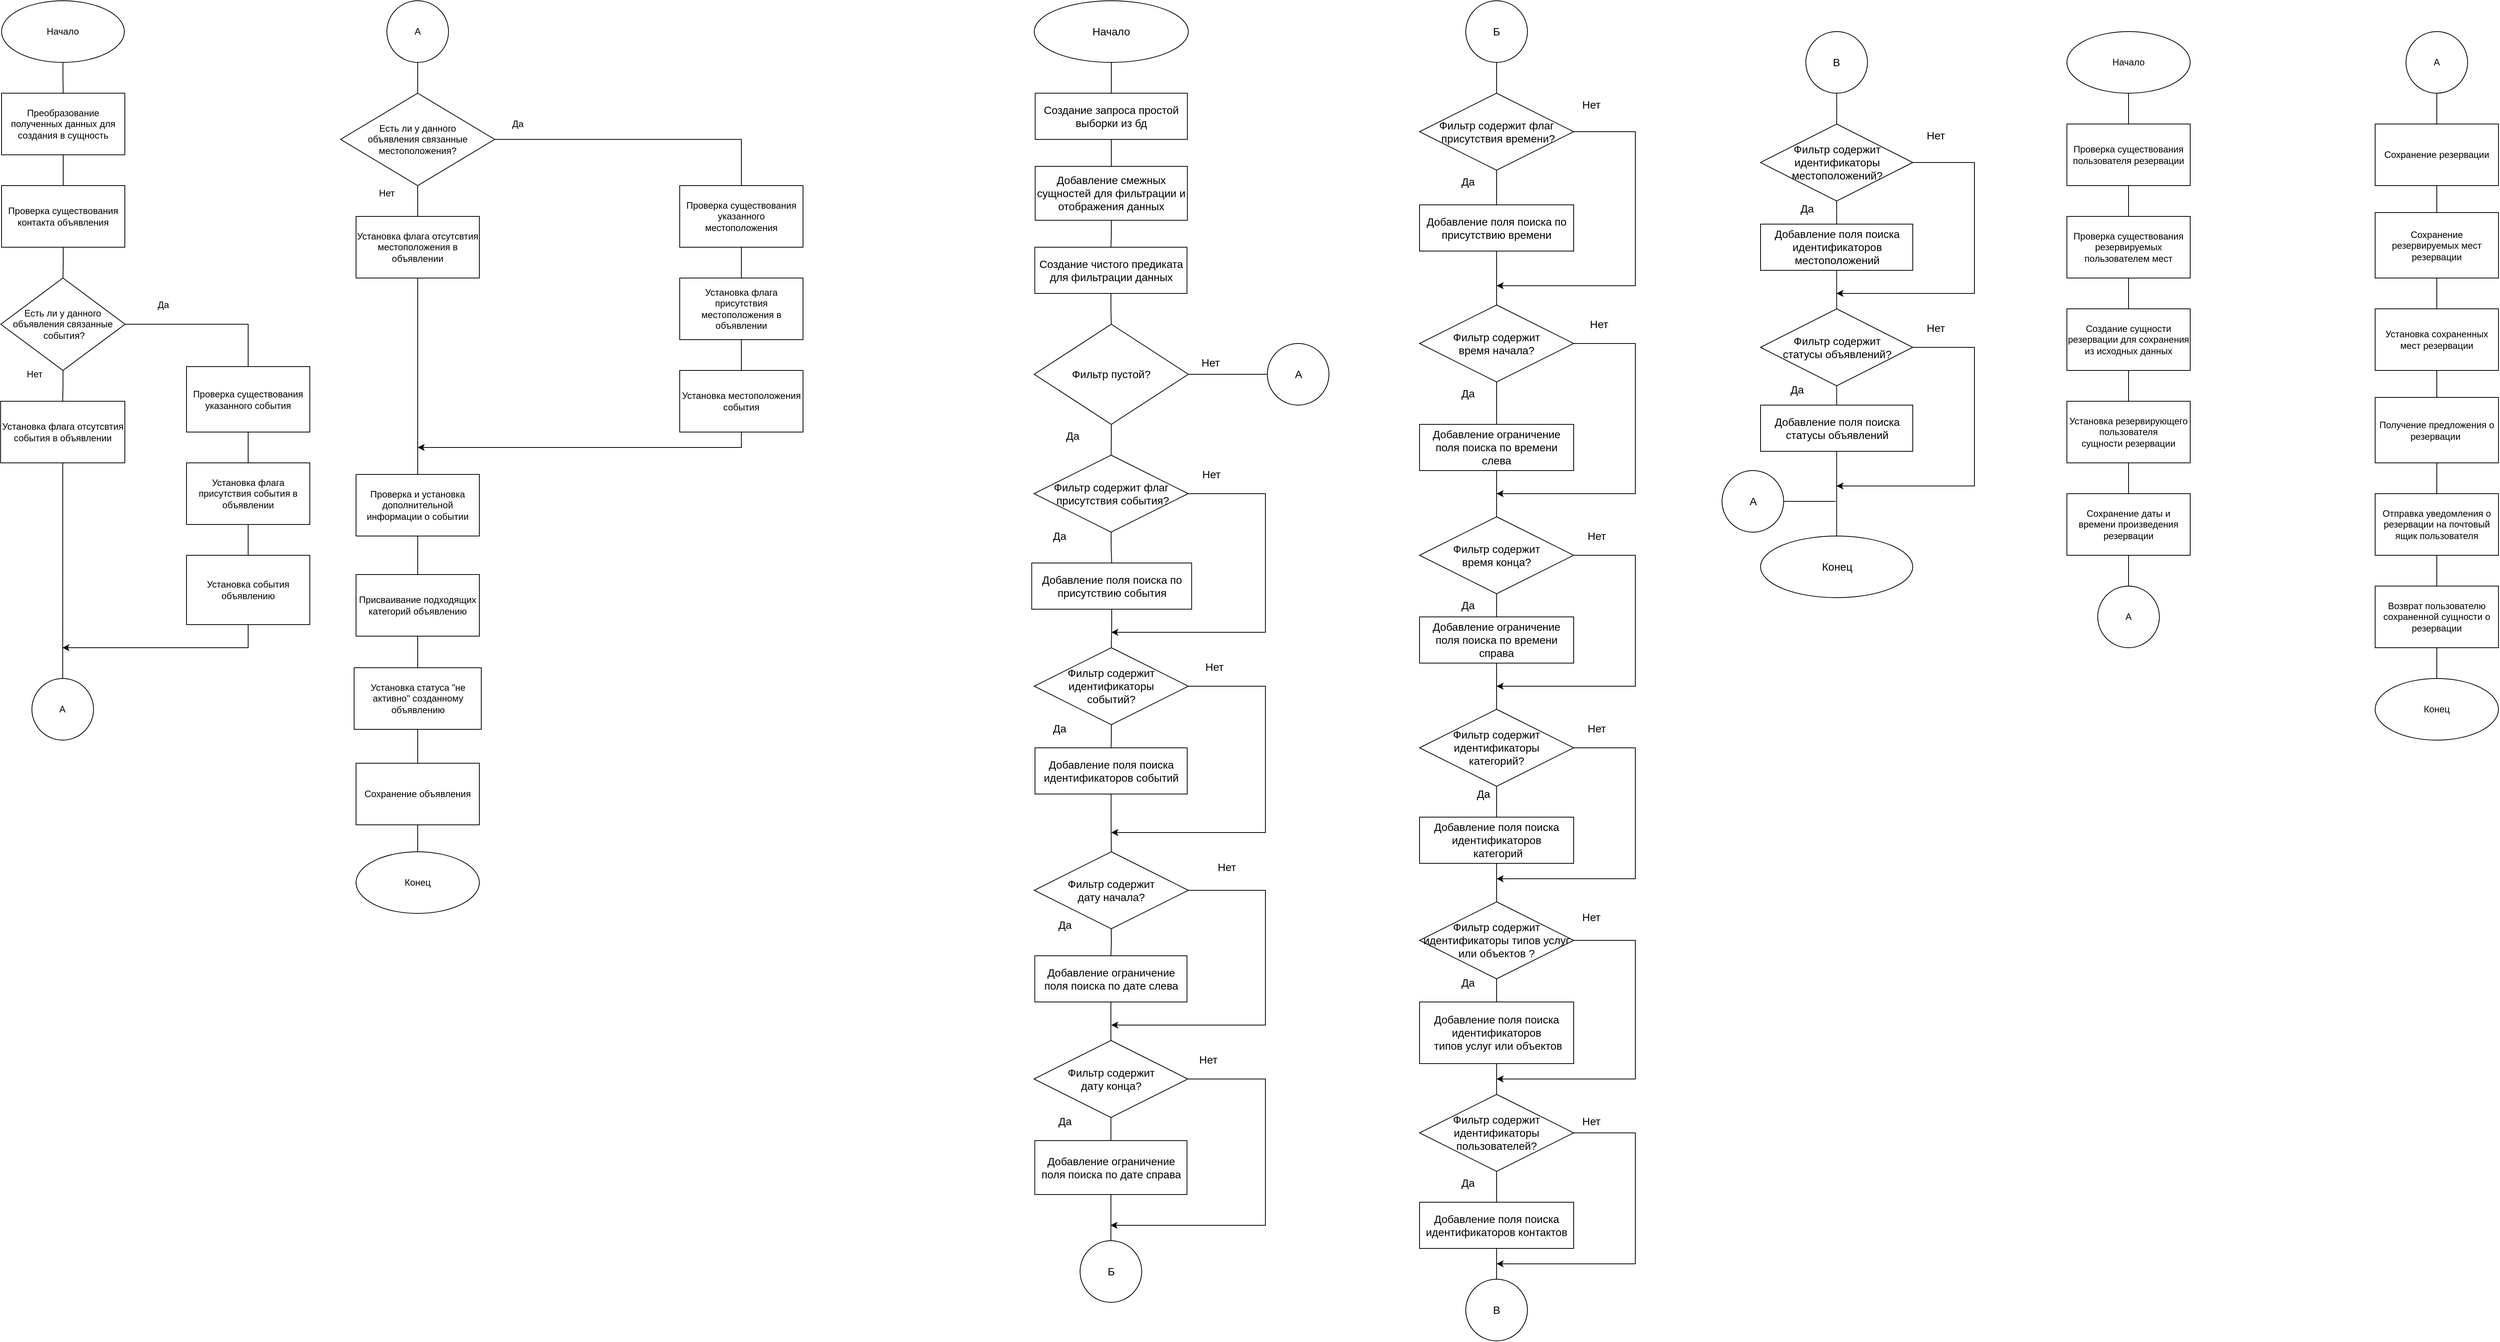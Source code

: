 <mxfile version="20.8.16" type="device"><diagram name="Page-1" id="8ce9d11a-91a2-4d17-14d8-a56ed91bf033"><mxGraphModel dx="2072" dy="1228" grid="1" gridSize="10" guides="1" tooltips="1" connect="1" arrows="1" fold="1" page="1" pageScale="1" pageWidth="1100" pageHeight="850" background="none" math="0" shadow="0"><root><mxCell id="0"/><mxCell id="1" parent="0"/><mxCell id="Nxo_rOXhrRMIyPNGuII7-23" style="edgeStyle=orthogonalEdgeStyle;rounded=0;orthogonalLoop=1;jettySize=auto;html=1;fontSize=12;endArrow=none;endFill=0;" parent="1" source="Nxo_rOXhrRMIyPNGuII7-2" target="Nxo_rOXhrRMIyPNGuII7-4" edge="1"><mxGeometry relative="1" as="geometry"/></mxCell><mxCell id="Nxo_rOXhrRMIyPNGuII7-2" value="Начало" style="ellipse;whiteSpace=wrap;html=1;fontSize=12;" parent="1" vertex="1"><mxGeometry x="200" y="40" width="159.38" height="80" as="geometry"/></mxCell><mxCell id="Nxo_rOXhrRMIyPNGuII7-3" value="Конец" style="ellipse;whiteSpace=wrap;html=1;fontSize=12;" parent="1" vertex="1"><mxGeometry x="660" y="1145" width="160" height="80" as="geometry"/></mxCell><mxCell id="Nxo_rOXhrRMIyPNGuII7-24" style="edgeStyle=orthogonalEdgeStyle;rounded=0;orthogonalLoop=1;jettySize=auto;html=1;fontSize=12;endArrow=none;endFill=0;" parent="1" source="Nxo_rOXhrRMIyPNGuII7-4" target="Nxo_rOXhrRMIyPNGuII7-5" edge="1"><mxGeometry relative="1" as="geometry"/></mxCell><mxCell id="Nxo_rOXhrRMIyPNGuII7-4" value="Преобразование полученных данных для создания в сущность" style="rounded=0;whiteSpace=wrap;html=1;fontSize=12;" parent="1" vertex="1"><mxGeometry x="200" y="160" width="160" height="80" as="geometry"/></mxCell><mxCell id="Nxo_rOXhrRMIyPNGuII7-25" style="edgeStyle=orthogonalEdgeStyle;rounded=0;orthogonalLoop=1;jettySize=auto;html=1;fontSize=12;endArrow=none;endFill=0;" parent="1" source="Nxo_rOXhrRMIyPNGuII7-5" target="Nxo_rOXhrRMIyPNGuII7-7" edge="1"><mxGeometry relative="1" as="geometry"/></mxCell><mxCell id="Nxo_rOXhrRMIyPNGuII7-5" value="Проверка существования контакта объявления" style="rounded=0;whiteSpace=wrap;html=1;fontSize=12;" parent="1" vertex="1"><mxGeometry x="200" y="280" width="160" height="80" as="geometry"/></mxCell><mxCell id="Nxo_rOXhrRMIyPNGuII7-26" style="edgeStyle=orthogonalEdgeStyle;rounded=0;orthogonalLoop=1;jettySize=auto;html=1;fontSize=12;endArrow=none;endFill=0;" parent="1" source="Nxo_rOXhrRMIyPNGuII7-7" target="Nxo_rOXhrRMIyPNGuII7-8" edge="1"><mxGeometry relative="1" as="geometry"><Array as="points"><mxPoint x="520" y="460"/></Array></mxGeometry></mxCell><mxCell id="Nxo_rOXhrRMIyPNGuII7-30" style="edgeStyle=orthogonalEdgeStyle;rounded=0;orthogonalLoop=1;jettySize=auto;html=1;entryX=0.5;entryY=0;entryDx=0;entryDy=0;fontSize=12;endArrow=none;endFill=0;" parent="1" source="Nxo_rOXhrRMIyPNGuII7-7" target="Nxo_rOXhrRMIyPNGuII7-10" edge="1"><mxGeometry relative="1" as="geometry"/></mxCell><mxCell id="Nxo_rOXhrRMIyPNGuII7-7" value="Есть ли у данного &lt;br style=&quot;font-size: 12px;&quot;&gt;объявления связанные&lt;br style=&quot;font-size: 12px;&quot;&gt;&amp;nbsp;события?" style="rhombus;whiteSpace=wrap;html=1;fontSize=12;" parent="1" vertex="1"><mxGeometry x="199.06" y="400" width="161.25" height="120" as="geometry"/></mxCell><mxCell id="Nxo_rOXhrRMIyPNGuII7-27" style="edgeStyle=orthogonalEdgeStyle;rounded=0;orthogonalLoop=1;jettySize=auto;html=1;fontSize=12;startArrow=none;startFill=0;endArrow=none;endFill=0;" parent="1" source="Nxo_rOXhrRMIyPNGuII7-8" target="Nxo_rOXhrRMIyPNGuII7-11" edge="1"><mxGeometry relative="1" as="geometry"/></mxCell><mxCell id="Nxo_rOXhrRMIyPNGuII7-8" value="Проверка существования указанного события" style="rounded=0;whiteSpace=wrap;html=1;fontSize=12;" parent="1" vertex="1"><mxGeometry x="440" y="515" width="160" height="85" as="geometry"/></mxCell><mxCell id="Ezg09d_U48P-bVSBepz6-4" style="edgeStyle=orthogonalEdgeStyle;rounded=0;orthogonalLoop=1;jettySize=auto;html=1;fontSize=12;" parent="1" source="Nxo_rOXhrRMIyPNGuII7-9" edge="1"><mxGeometry relative="1" as="geometry"><mxPoint x="279" y="880" as="targetPoint"/><Array as="points"><mxPoint x="520" y="880"/><mxPoint x="279" y="880"/></Array></mxGeometry></mxCell><mxCell id="Nxo_rOXhrRMIyPNGuII7-9" value="Установка события объявлению" style="rounded=0;whiteSpace=wrap;html=1;fontSize=12;" parent="1" vertex="1"><mxGeometry x="440" y="760" width="160" height="90" as="geometry"/></mxCell><mxCell id="Ezg09d_U48P-bVSBepz6-3" style="edgeStyle=orthogonalEdgeStyle;rounded=0;orthogonalLoop=1;jettySize=auto;html=1;endArrow=none;endFill=0;fontSize=12;" parent="1" source="Nxo_rOXhrRMIyPNGuII7-10" target="gt1QdMGrbYreYrMc1KiG-1" edge="1"><mxGeometry relative="1" as="geometry"/></mxCell><mxCell id="Nxo_rOXhrRMIyPNGuII7-10" value="Установка флага отсутсвтия события в объявлении" style="rounded=0;whiteSpace=wrap;html=1;fontSize=12;" parent="1" vertex="1"><mxGeometry x="198.75" y="560" width="161.25" height="80" as="geometry"/></mxCell><mxCell id="Nxo_rOXhrRMIyPNGuII7-28" style="edgeStyle=orthogonalEdgeStyle;rounded=0;orthogonalLoop=1;jettySize=auto;html=1;fontSize=12;endArrow=none;endFill=0;" parent="1" source="Nxo_rOXhrRMIyPNGuII7-11" target="Nxo_rOXhrRMIyPNGuII7-9" edge="1"><mxGeometry relative="1" as="geometry"/></mxCell><mxCell id="Nxo_rOXhrRMIyPNGuII7-11" value="Установка флага присутствия события в объявлении" style="rounded=0;whiteSpace=wrap;html=1;fontSize=12;" parent="1" vertex="1"><mxGeometry x="440" y="640" width="160" height="80" as="geometry"/></mxCell><mxCell id="Ezg09d_U48P-bVSBepz6-6" style="edgeStyle=orthogonalEdgeStyle;rounded=0;orthogonalLoop=1;jettySize=auto;html=1;startArrow=none;startFill=0;endArrow=classic;endFill=1;fontSize=12;" parent="1" source="Nxo_rOXhrRMIyPNGuII7-12" edge="1"><mxGeometry relative="1" as="geometry"><mxPoint x="740" y="620" as="targetPoint"/><Array as="points"><mxPoint x="1160" y="620"/><mxPoint x="740" y="620"/></Array></mxGeometry></mxCell><mxCell id="Nxo_rOXhrRMIyPNGuII7-12" value="Установка местоположения события" style="rounded=0;whiteSpace=wrap;html=1;fontSize=12;" parent="1" vertex="1"><mxGeometry x="1080" y="520" width="160" height="80" as="geometry"/></mxCell><mxCell id="Ezg09d_U48P-bVSBepz6-8" style="edgeStyle=orthogonalEdgeStyle;rounded=0;orthogonalLoop=1;jettySize=auto;html=1;startArrow=none;startFill=0;endArrow=none;endFill=0;fontSize=12;" parent="1" source="Nxo_rOXhrRMIyPNGuII7-13" target="Nxo_rOXhrRMIyPNGuII7-17" edge="1"><mxGeometry relative="1" as="geometry"/></mxCell><mxCell id="Ezg09d_U48P-bVSBepz6-13" style="edgeStyle=orthogonalEdgeStyle;rounded=0;orthogonalLoop=1;jettySize=auto;html=1;startArrow=none;startFill=0;endArrow=none;endFill=0;entryX=0.5;entryY=0;entryDx=0;entryDy=0;fontSize=12;" parent="1" source="Nxo_rOXhrRMIyPNGuII7-13" target="Nxo_rOXhrRMIyPNGuII7-14" edge="1"><mxGeometry relative="1" as="geometry"/></mxCell><mxCell id="Nxo_rOXhrRMIyPNGuII7-13" value="Есть ли у данного&lt;br style=&quot;font-size: 12px;&quot;&gt;объявления связанные &lt;br style=&quot;font-size: 12px;&quot;&gt;местоположения?" style="rhombus;whiteSpace=wrap;html=1;fontSize=12;" parent="1" vertex="1"><mxGeometry x="640" y="160" width="200" height="120" as="geometry"/></mxCell><mxCell id="Ezg09d_U48P-bVSBepz6-14" style="edgeStyle=orthogonalEdgeStyle;rounded=0;orthogonalLoop=1;jettySize=auto;html=1;startArrow=none;startFill=0;endArrow=none;endFill=0;fontSize=12;" parent="1" source="Nxo_rOXhrRMIyPNGuII7-14" target="Nxo_rOXhrRMIyPNGuII7-16" edge="1"><mxGeometry relative="1" as="geometry"/></mxCell><mxCell id="Nxo_rOXhrRMIyPNGuII7-14" value="Проверка существования указанного местоположения" style="rounded=0;whiteSpace=wrap;html=1;fontSize=12;" parent="1" vertex="1"><mxGeometry x="1080" y="280" width="160" height="80" as="geometry"/></mxCell><mxCell id="Ezg09d_U48P-bVSBepz6-15" style="edgeStyle=orthogonalEdgeStyle;rounded=0;orthogonalLoop=1;jettySize=auto;html=1;startArrow=none;startFill=0;endArrow=none;endFill=0;fontSize=12;" parent="1" source="Nxo_rOXhrRMIyPNGuII7-16" target="Nxo_rOXhrRMIyPNGuII7-12" edge="1"><mxGeometry relative="1" as="geometry"/></mxCell><mxCell id="Nxo_rOXhrRMIyPNGuII7-16" value="Установка флага присутствия местоположения в объявлении" style="rounded=0;whiteSpace=wrap;html=1;fontSize=12;" parent="1" vertex="1"><mxGeometry x="1080" y="400" width="160" height="80" as="geometry"/></mxCell><mxCell id="Ezg09d_U48P-bVSBepz6-5" style="edgeStyle=orthogonalEdgeStyle;rounded=0;orthogonalLoop=1;jettySize=auto;html=1;startArrow=none;startFill=0;endArrow=none;endFill=0;fontSize=12;" parent="1" source="Nxo_rOXhrRMIyPNGuII7-17" target="Nxo_rOXhrRMIyPNGuII7-18" edge="1"><mxGeometry relative="1" as="geometry"/></mxCell><mxCell id="Nxo_rOXhrRMIyPNGuII7-17" value="Установка флага отсутсвтия местоположения в объявлении" style="rounded=0;whiteSpace=wrap;html=1;fontSize=12;" parent="1" vertex="1"><mxGeometry x="660" y="320" width="160" height="80" as="geometry"/></mxCell><mxCell id="Ezg09d_U48P-bVSBepz6-9" style="edgeStyle=orthogonalEdgeStyle;rounded=0;orthogonalLoop=1;jettySize=auto;html=1;startArrow=none;startFill=0;endArrow=none;endFill=0;fontSize=12;" parent="1" source="Nxo_rOXhrRMIyPNGuII7-18" target="Nxo_rOXhrRMIyPNGuII7-19" edge="1"><mxGeometry relative="1" as="geometry"/></mxCell><mxCell id="Nxo_rOXhrRMIyPNGuII7-18" value="Проверка и установка дополнительной информации о событии" style="rounded=0;whiteSpace=wrap;html=1;fontSize=12;" parent="1" vertex="1"><mxGeometry x="660" y="655" width="160" height="80" as="geometry"/></mxCell><mxCell id="Ezg09d_U48P-bVSBepz6-10" style="edgeStyle=orthogonalEdgeStyle;rounded=0;orthogonalLoop=1;jettySize=auto;html=1;startArrow=none;startFill=0;endArrow=none;endFill=0;fontSize=12;" parent="1" source="Nxo_rOXhrRMIyPNGuII7-19" target="Nxo_rOXhrRMIyPNGuII7-20" edge="1"><mxGeometry relative="1" as="geometry"/></mxCell><mxCell id="Nxo_rOXhrRMIyPNGuII7-19" value="Присваивание подходящих категорий объявлению" style="rounded=0;whiteSpace=wrap;html=1;fontSize=12;" parent="1" vertex="1"><mxGeometry x="660" y="785" width="160" height="80" as="geometry"/></mxCell><mxCell id="Ezg09d_U48P-bVSBepz6-11" style="edgeStyle=orthogonalEdgeStyle;rounded=0;orthogonalLoop=1;jettySize=auto;html=1;startArrow=none;startFill=0;endArrow=none;endFill=0;fontSize=12;" parent="1" source="Nxo_rOXhrRMIyPNGuII7-20" target="Nxo_rOXhrRMIyPNGuII7-21" edge="1"><mxGeometry relative="1" as="geometry"/></mxCell><mxCell id="Nxo_rOXhrRMIyPNGuII7-20" value="Установка статуса &quot;не активно&quot; созданному объявлению" style="rounded=0;whiteSpace=wrap;html=1;fontSize=12;" parent="1" vertex="1"><mxGeometry x="657.5" y="906" width="165" height="80" as="geometry"/></mxCell><mxCell id="Ezg09d_U48P-bVSBepz6-12" style="edgeStyle=orthogonalEdgeStyle;rounded=0;orthogonalLoop=1;jettySize=auto;html=1;startArrow=none;startFill=0;endArrow=none;endFill=0;fontSize=12;" parent="1" source="Nxo_rOXhrRMIyPNGuII7-21" target="Nxo_rOXhrRMIyPNGuII7-3" edge="1"><mxGeometry relative="1" as="geometry"/></mxCell><mxCell id="Nxo_rOXhrRMIyPNGuII7-21" value="Сохранение объявления" style="rounded=0;whiteSpace=wrap;html=1;fontSize=12;" parent="1" vertex="1"><mxGeometry x="660" y="1030" width="160" height="80" as="geometry"/></mxCell><mxCell id="Nxo_rOXhrRMIyPNGuII7-45" value="Да" style="text;html=1;strokeColor=none;fillColor=none;align=center;verticalAlign=middle;whiteSpace=wrap;rounded=0;fontSize=12;" parent="1" vertex="1"><mxGeometry x="380" y="420" width="60" height="30" as="geometry"/></mxCell><mxCell id="Nxo_rOXhrRMIyPNGuII7-46" value="Да" style="text;html=1;strokeColor=none;fillColor=none;align=center;verticalAlign=middle;whiteSpace=wrap;rounded=0;fontSize=12;" parent="1" vertex="1"><mxGeometry x="840" y="185" width="60" height="30" as="geometry"/></mxCell><mxCell id="Nxo_rOXhrRMIyPNGuII7-47" value="Нет" style="text;html=1;strokeColor=none;fillColor=none;align=center;verticalAlign=middle;whiteSpace=wrap;rounded=0;fontSize=12;" parent="1" vertex="1"><mxGeometry x="212.5" y="510" width="60" height="30" as="geometry"/></mxCell><mxCell id="Nxo_rOXhrRMIyPNGuII7-48" value="Нет" style="text;html=1;strokeColor=none;fillColor=none;align=center;verticalAlign=middle;whiteSpace=wrap;rounded=0;fontSize=12;" parent="1" vertex="1"><mxGeometry x="670" y="275" width="60" height="30" as="geometry"/></mxCell><mxCell id="Nxo_rOXhrRMIyPNGuII7-80" style="edgeStyle=orthogonalEdgeStyle;rounded=0;orthogonalLoop=1;jettySize=auto;html=1;entryX=0.5;entryY=0;entryDx=0;entryDy=0;fontSize=14;endArrow=none;endFill=0;" parent="1" source="Nxo_rOXhrRMIyPNGuII7-50" target="Nxo_rOXhrRMIyPNGuII7-52" edge="1"><mxGeometry relative="1" as="geometry"/></mxCell><mxCell id="Nxo_rOXhrRMIyPNGuII7-50" value="Начало" style="ellipse;whiteSpace=wrap;html=1;fontSize=14;" parent="1" vertex="1"><mxGeometry x="1540" y="40" width="200" height="80" as="geometry"/></mxCell><mxCell id="Nxo_rOXhrRMIyPNGuII7-51" value="Конец" style="ellipse;whiteSpace=wrap;html=1;fontSize=14;" parent="1" vertex="1"><mxGeometry x="2482.5" y="735" width="197.5" height="80" as="geometry"/></mxCell><mxCell id="Nxo_rOXhrRMIyPNGuII7-81" style="edgeStyle=orthogonalEdgeStyle;rounded=0;orthogonalLoop=1;jettySize=auto;html=1;fontSize=14;endArrow=none;endFill=0;" parent="1" source="Nxo_rOXhrRMIyPNGuII7-52" target="Nxo_rOXhrRMIyPNGuII7-53" edge="1"><mxGeometry relative="1" as="geometry"/></mxCell><mxCell id="Nxo_rOXhrRMIyPNGuII7-52" value="Создание запроса простой выборки из бд" style="rounded=0;whiteSpace=wrap;html=1;fontSize=14;" parent="1" vertex="1"><mxGeometry x="1541.25" y="160" width="197.5" height="60" as="geometry"/></mxCell><mxCell id="Nxo_rOXhrRMIyPNGuII7-82" style="edgeStyle=orthogonalEdgeStyle;rounded=0;orthogonalLoop=1;jettySize=auto;html=1;fontSize=14;endArrow=none;endFill=0;" parent="1" source="Nxo_rOXhrRMIyPNGuII7-53" target="Nxo_rOXhrRMIyPNGuII7-54" edge="1"><mxGeometry relative="1" as="geometry"/></mxCell><mxCell id="Nxo_rOXhrRMIyPNGuII7-53" value="Добавление смежных сущностей для фильтрации и отображения данных" style="rounded=0;whiteSpace=wrap;html=1;fontSize=14;" parent="1" vertex="1"><mxGeometry x="1541.25" y="255" width="197.5" height="70" as="geometry"/></mxCell><mxCell id="Nxo_rOXhrRMIyPNGuII7-83" style="edgeStyle=orthogonalEdgeStyle;rounded=0;orthogonalLoop=1;jettySize=auto;html=1;fontSize=14;endArrow=none;endFill=0;" parent="1" source="Nxo_rOXhrRMIyPNGuII7-54" target="Nxo_rOXhrRMIyPNGuII7-55" edge="1"><mxGeometry relative="1" as="geometry"/></mxCell><mxCell id="Nxo_rOXhrRMIyPNGuII7-54" value="Создание чистого предиката для фильтрации данных" style="rounded=0;whiteSpace=wrap;html=1;fontSize=14;" parent="1" vertex="1"><mxGeometry x="1540.75" y="360" width="197.5" height="60" as="geometry"/></mxCell><mxCell id="Nxo_rOXhrRMIyPNGuII7-84" style="edgeStyle=orthogonalEdgeStyle;rounded=0;orthogonalLoop=1;jettySize=auto;html=1;fontSize=14;endArrow=none;endFill=0;" parent="1" source="Nxo_rOXhrRMIyPNGuII7-55" target="Nxo_rOXhrRMIyPNGuII7-56" edge="1"><mxGeometry relative="1" as="geometry"/></mxCell><mxCell id="Nxo_rOXhrRMIyPNGuII7-97" style="edgeStyle=orthogonalEdgeStyle;rounded=0;orthogonalLoop=1;jettySize=auto;html=1;entryX=0;entryY=0.5;entryDx=0;entryDy=0;fontSize=14;endArrow=none;endFill=0;" parent="1" source="Nxo_rOXhrRMIyPNGuII7-55" target="Nxo_rOXhrRMIyPNGuII7-94" edge="1"><mxGeometry relative="1" as="geometry"/></mxCell><mxCell id="Nxo_rOXhrRMIyPNGuII7-55" value="Фильтр пустой?" style="rhombus;whiteSpace=wrap;html=1;fontSize=14;" parent="1" vertex="1"><mxGeometry x="1540" y="460" width="200" height="130" as="geometry"/></mxCell><mxCell id="Nxo_rOXhrRMIyPNGuII7-85" style="edgeStyle=orthogonalEdgeStyle;rounded=0;orthogonalLoop=1;jettySize=auto;html=1;fontSize=14;endArrow=none;endFill=0;" parent="1" source="Nxo_rOXhrRMIyPNGuII7-56" target="Nxo_rOXhrRMIyPNGuII7-57" edge="1"><mxGeometry relative="1" as="geometry"/></mxCell><mxCell id="Nxo_rOXhrRMIyPNGuII7-98" style="edgeStyle=orthogonalEdgeStyle;rounded=0;orthogonalLoop=1;jettySize=auto;html=1;fontSize=14;exitX=1;exitY=0.5;exitDx=0;exitDy=0;" parent="1" source="Nxo_rOXhrRMIyPNGuII7-56" edge="1"><mxGeometry relative="1" as="geometry"><mxPoint x="1640" y="860" as="targetPoint"/><Array as="points"><mxPoint x="1840" y="680"/><mxPoint x="1840" y="860"/></Array></mxGeometry></mxCell><mxCell id="Nxo_rOXhrRMIyPNGuII7-56" value="Фильтр содержит флаг&lt;br style=&quot;font-size: 14px;&quot;&gt;&amp;nbsp;присутствия события?" style="rhombus;whiteSpace=wrap;html=1;fontSize=14;" parent="1" vertex="1"><mxGeometry x="1539.75" y="630" width="200" height="100" as="geometry"/></mxCell><mxCell id="Nxo_rOXhrRMIyPNGuII7-86" style="edgeStyle=orthogonalEdgeStyle;rounded=0;orthogonalLoop=1;jettySize=auto;html=1;fontSize=14;endArrow=none;endFill=0;" parent="1" source="Nxo_rOXhrRMIyPNGuII7-57" target="Nxo_rOXhrRMIyPNGuII7-58" edge="1"><mxGeometry relative="1" as="geometry"/></mxCell><mxCell id="Nxo_rOXhrRMIyPNGuII7-57" value="Добавление поля поиска по присутствию события" style="rounded=0;whiteSpace=wrap;html=1;fontSize=14;" parent="1" vertex="1"><mxGeometry x="1536.75" y="770" width="207.5" height="60" as="geometry"/></mxCell><mxCell id="Nxo_rOXhrRMIyPNGuII7-87" style="edgeStyle=orthogonalEdgeStyle;rounded=0;orthogonalLoop=1;jettySize=auto;html=1;fontSize=14;endArrow=none;endFill=0;" parent="1" source="Nxo_rOXhrRMIyPNGuII7-58" target="Nxo_rOXhrRMIyPNGuII7-59" edge="1"><mxGeometry relative="1" as="geometry"/></mxCell><mxCell id="Nxo_rOXhrRMIyPNGuII7-99" style="edgeStyle=orthogonalEdgeStyle;rounded=0;orthogonalLoop=1;jettySize=auto;html=1;fontSize=14;exitX=1;exitY=0.5;exitDx=0;exitDy=0;" parent="1" source="Nxo_rOXhrRMIyPNGuII7-58" edge="1"><mxGeometry relative="1" as="geometry"><mxPoint x="1640" y="1120" as="targetPoint"/><Array as="points"><mxPoint x="1840" y="930"/><mxPoint x="1840" y="1120"/></Array></mxGeometry></mxCell><mxCell id="Nxo_rOXhrRMIyPNGuII7-58" value="Фильтр содержит &lt;br style=&quot;font-size: 14px;&quot;&gt;идентификаторы &lt;br style=&quot;font-size: 14px;&quot;&gt;событий?" style="rhombus;whiteSpace=wrap;html=1;fontSize=14;" parent="1" vertex="1"><mxGeometry x="1540" y="880" width="200" height="100" as="geometry"/></mxCell><mxCell id="Nxo_rOXhrRMIyPNGuII7-88" style="edgeStyle=orthogonalEdgeStyle;rounded=0;orthogonalLoop=1;jettySize=auto;html=1;fontSize=14;endArrow=none;endFill=0;" parent="1" source="Nxo_rOXhrRMIyPNGuII7-59" target="Nxo_rOXhrRMIyPNGuII7-60" edge="1"><mxGeometry relative="1" as="geometry"/></mxCell><mxCell id="Nxo_rOXhrRMIyPNGuII7-59" value="Добавление поля поиска идентификаторов событий" style="rounded=0;whiteSpace=wrap;html=1;fontSize=14;" parent="1" vertex="1"><mxGeometry x="1541" y="1010" width="197.5" height="60" as="geometry"/></mxCell><mxCell id="Nxo_rOXhrRMIyPNGuII7-89" style="edgeStyle=orthogonalEdgeStyle;rounded=0;orthogonalLoop=1;jettySize=auto;html=1;fontSize=14;endArrow=none;endFill=0;" parent="1" source="Nxo_rOXhrRMIyPNGuII7-60" target="Nxo_rOXhrRMIyPNGuII7-61" edge="1"><mxGeometry relative="1" as="geometry"/></mxCell><mxCell id="Nxo_rOXhrRMIyPNGuII7-100" style="edgeStyle=orthogonalEdgeStyle;rounded=0;orthogonalLoop=1;jettySize=auto;html=1;fontSize=14;exitX=1;exitY=0.5;exitDx=0;exitDy=0;" parent="1" source="Nxo_rOXhrRMIyPNGuII7-60" edge="1"><mxGeometry relative="1" as="geometry"><mxPoint x="1640" y="1370" as="targetPoint"/><Array as="points"><mxPoint x="1840" y="1195"/><mxPoint x="1840" y="1370"/></Array></mxGeometry></mxCell><mxCell id="Nxo_rOXhrRMIyPNGuII7-60" value="Фильтр содержит &lt;br style=&quot;font-size: 14px;&quot;&gt;дату начала?" style="rhombus;whiteSpace=wrap;html=1;fontSize=14;" parent="1" vertex="1"><mxGeometry x="1540" y="1145" width="200" height="100" as="geometry"/></mxCell><mxCell id="Nxo_rOXhrRMIyPNGuII7-90" style="edgeStyle=orthogonalEdgeStyle;rounded=0;orthogonalLoop=1;jettySize=auto;html=1;fontSize=14;endArrow=none;endFill=0;" parent="1" source="Nxo_rOXhrRMIyPNGuII7-61" target="Nxo_rOXhrRMIyPNGuII7-62" edge="1"><mxGeometry relative="1" as="geometry"/></mxCell><mxCell id="Nxo_rOXhrRMIyPNGuII7-61" value="Добавление ограничение поля поиска по дате слева" style="rounded=0;whiteSpace=wrap;html=1;fontSize=14;" parent="1" vertex="1"><mxGeometry x="1540.75" y="1280" width="197.5" height="60" as="geometry"/></mxCell><mxCell id="Nxo_rOXhrRMIyPNGuII7-91" style="edgeStyle=orthogonalEdgeStyle;rounded=0;orthogonalLoop=1;jettySize=auto;html=1;fontSize=14;endArrow=none;endFill=0;" parent="1" source="Nxo_rOXhrRMIyPNGuII7-62" target="Nxo_rOXhrRMIyPNGuII7-63" edge="1"><mxGeometry relative="1" as="geometry"/></mxCell><mxCell id="Nxo_rOXhrRMIyPNGuII7-102" style="edgeStyle=orthogonalEdgeStyle;rounded=0;orthogonalLoop=1;jettySize=auto;html=1;fontSize=14;exitX=1;exitY=0.5;exitDx=0;exitDy=0;" parent="1" source="Nxo_rOXhrRMIyPNGuII7-62" edge="1"><mxGeometry relative="1" as="geometry"><mxPoint x="1639" y="1630" as="targetPoint"/><Array as="points"><mxPoint x="1840" y="1440"/><mxPoint x="1840" y="1630"/></Array></mxGeometry></mxCell><mxCell id="Nxo_rOXhrRMIyPNGuII7-62" value="Фильтр содержит &lt;br style=&quot;font-size: 14px;&quot;&gt;дату конца?" style="rhombus;whiteSpace=wrap;html=1;fontSize=14;" parent="1" vertex="1"><mxGeometry x="1539.75" y="1390" width="199.5" height="100" as="geometry"/></mxCell><mxCell id="Nxo_rOXhrRMIyPNGuII7-101" style="edgeStyle=orthogonalEdgeStyle;rounded=0;orthogonalLoop=1;jettySize=auto;html=1;fontSize=14;endArrow=none;endFill=0;" parent="1" source="Nxo_rOXhrRMIyPNGuII7-63" target="Nxo_rOXhrRMIyPNGuII7-96" edge="1"><mxGeometry relative="1" as="geometry"/></mxCell><mxCell id="Nxo_rOXhrRMIyPNGuII7-63" value="Добавление ограничение поля поиска по дате справа" style="rounded=0;whiteSpace=wrap;html=1;fontSize=14;" parent="1" vertex="1"><mxGeometry x="1540.75" y="1520" width="197.5" height="70" as="geometry"/></mxCell><mxCell id="Nxo_rOXhrRMIyPNGuII7-93" style="edgeStyle=orthogonalEdgeStyle;rounded=0;orthogonalLoop=1;jettySize=auto;html=1;fontSize=14;endArrow=none;endFill=0;" parent="1" source="Nxo_rOXhrRMIyPNGuII7-64" target="Nxo_rOXhrRMIyPNGuII7-65" edge="1"><mxGeometry relative="1" as="geometry"/></mxCell><mxCell id="Nxo_rOXhrRMIyPNGuII7-128" style="edgeStyle=orthogonalEdgeStyle;rounded=0;orthogonalLoop=1;jettySize=auto;html=1;fontSize=14;exitX=1;exitY=0.5;exitDx=0;exitDy=0;" parent="1" source="Nxo_rOXhrRMIyPNGuII7-64" edge="1"><mxGeometry relative="1" as="geometry"><mxPoint x="2140" y="410" as="targetPoint"/><Array as="points"><mxPoint x="2320" y="210"/><mxPoint x="2320" y="410"/></Array></mxGeometry></mxCell><mxCell id="Nxo_rOXhrRMIyPNGuII7-64" value="Фильтр содержит флаг&lt;br style=&quot;font-size: 14px;&quot;&gt;&amp;nbsp;присутствия времени?" style="rhombus;whiteSpace=wrap;html=1;fontSize=14;" parent="1" vertex="1"><mxGeometry x="2040" y="160" width="200" height="100" as="geometry"/></mxCell><mxCell id="Nxo_rOXhrRMIyPNGuII7-105" style="edgeStyle=orthogonalEdgeStyle;rounded=0;orthogonalLoop=1;jettySize=auto;html=1;fontSize=14;endArrow=none;endFill=0;" parent="1" source="Nxo_rOXhrRMIyPNGuII7-65" target="Nxo_rOXhrRMIyPNGuII7-66" edge="1"><mxGeometry relative="1" as="geometry"/></mxCell><mxCell id="Nxo_rOXhrRMIyPNGuII7-65" value="Добавление поля поиска по присутствию времени" style="rounded=0;whiteSpace=wrap;html=1;fontSize=14;" parent="1" vertex="1"><mxGeometry x="2040" y="305" width="200" height="60" as="geometry"/></mxCell><mxCell id="Nxo_rOXhrRMIyPNGuII7-107" style="edgeStyle=orthogonalEdgeStyle;rounded=0;orthogonalLoop=1;jettySize=auto;html=1;fontSize=14;endArrow=none;endFill=0;" parent="1" source="Nxo_rOXhrRMIyPNGuII7-66" target="Nxo_rOXhrRMIyPNGuII7-67" edge="1"><mxGeometry relative="1" as="geometry"/></mxCell><mxCell id="Nxo_rOXhrRMIyPNGuII7-129" style="edgeStyle=orthogonalEdgeStyle;rounded=0;orthogonalLoop=1;jettySize=auto;html=1;fontSize=14;exitX=1;exitY=0.5;exitDx=0;exitDy=0;" parent="1" source="Nxo_rOXhrRMIyPNGuII7-66" edge="1"><mxGeometry relative="1" as="geometry"><mxPoint x="2140" y="680" as="targetPoint"/><Array as="points"><mxPoint x="2320" y="485"/><mxPoint x="2320" y="680"/></Array></mxGeometry></mxCell><mxCell id="Nxo_rOXhrRMIyPNGuII7-66" value="Фильтр содержит &lt;br style=&quot;font-size: 14px;&quot;&gt;время начала?" style="rhombus;whiteSpace=wrap;html=1;fontSize=14;" parent="1" vertex="1"><mxGeometry x="2040" y="435" width="200" height="100" as="geometry"/></mxCell><mxCell id="Nxo_rOXhrRMIyPNGuII7-108" style="edgeStyle=orthogonalEdgeStyle;rounded=0;orthogonalLoop=1;jettySize=auto;html=1;fontSize=14;endArrow=none;endFill=0;" parent="1" source="Nxo_rOXhrRMIyPNGuII7-67" target="Nxo_rOXhrRMIyPNGuII7-68" edge="1"><mxGeometry relative="1" as="geometry"/></mxCell><mxCell id="Nxo_rOXhrRMIyPNGuII7-67" value="Добавление ограничение поля поиска по времени слева" style="rounded=0;whiteSpace=wrap;html=1;fontSize=14;" parent="1" vertex="1"><mxGeometry x="2040" y="590" width="200" height="60" as="geometry"/></mxCell><mxCell id="Nxo_rOXhrRMIyPNGuII7-109" style="edgeStyle=orthogonalEdgeStyle;rounded=0;orthogonalLoop=1;jettySize=auto;html=1;fontSize=14;endArrow=none;endFill=0;" parent="1" source="Nxo_rOXhrRMIyPNGuII7-68" target="Nxo_rOXhrRMIyPNGuII7-69" edge="1"><mxGeometry relative="1" as="geometry"/></mxCell><mxCell id="Nxo_rOXhrRMIyPNGuII7-130" style="edgeStyle=orthogonalEdgeStyle;rounded=0;orthogonalLoop=1;jettySize=auto;html=1;fontSize=14;" parent="1" source="Nxo_rOXhrRMIyPNGuII7-68" edge="1"><mxGeometry relative="1" as="geometry"><mxPoint x="2140" y="930" as="targetPoint"/><Array as="points"><mxPoint x="2320" y="760"/><mxPoint x="2320" y="930"/></Array></mxGeometry></mxCell><mxCell id="Nxo_rOXhrRMIyPNGuII7-68" value="Фильтр содержит &lt;br style=&quot;font-size: 14px;&quot;&gt;время конца?" style="rhombus;whiteSpace=wrap;html=1;fontSize=14;" parent="1" vertex="1"><mxGeometry x="2040" y="710" width="200" height="100" as="geometry"/></mxCell><mxCell id="Nxo_rOXhrRMIyPNGuII7-110" style="edgeStyle=orthogonalEdgeStyle;rounded=0;orthogonalLoop=1;jettySize=auto;html=1;fontSize=14;endArrow=none;endFill=0;" parent="1" source="Nxo_rOXhrRMIyPNGuII7-69" target="Nxo_rOXhrRMIyPNGuII7-70" edge="1"><mxGeometry relative="1" as="geometry"/></mxCell><mxCell id="Nxo_rOXhrRMIyPNGuII7-69" value="Добавление ограничение поля поиска по времени справа" style="rounded=0;whiteSpace=wrap;html=1;fontSize=14;" parent="1" vertex="1"><mxGeometry x="2040" y="840" width="200" height="60" as="geometry"/></mxCell><mxCell id="Nxo_rOXhrRMIyPNGuII7-111" style="edgeStyle=orthogonalEdgeStyle;rounded=0;orthogonalLoop=1;jettySize=auto;html=1;fontSize=14;endArrow=none;endFill=0;" parent="1" source="Nxo_rOXhrRMIyPNGuII7-70" target="Nxo_rOXhrRMIyPNGuII7-71" edge="1"><mxGeometry relative="1" as="geometry"/></mxCell><mxCell id="Nxo_rOXhrRMIyPNGuII7-131" style="edgeStyle=orthogonalEdgeStyle;rounded=0;orthogonalLoop=1;jettySize=auto;html=1;fontSize=14;" parent="1" source="Nxo_rOXhrRMIyPNGuII7-70" edge="1"><mxGeometry relative="1" as="geometry"><mxPoint x="2140" y="1180" as="targetPoint"/><Array as="points"><mxPoint x="2320" y="1010"/><mxPoint x="2320" y="1180"/></Array></mxGeometry></mxCell><mxCell id="Nxo_rOXhrRMIyPNGuII7-70" value="Фильтр содержит &lt;br style=&quot;font-size: 14px;&quot;&gt;идентификаторы &lt;br style=&quot;font-size: 14px;&quot;&gt;категорий?" style="rhombus;whiteSpace=wrap;html=1;fontSize=14;" parent="1" vertex="1"><mxGeometry x="2040" y="960" width="200" height="100" as="geometry"/></mxCell><mxCell id="Nxo_rOXhrRMIyPNGuII7-112" style="edgeStyle=orthogonalEdgeStyle;rounded=0;orthogonalLoop=1;jettySize=auto;html=1;fontSize=14;endArrow=none;endFill=0;" parent="1" source="Nxo_rOXhrRMIyPNGuII7-71" target="Nxo_rOXhrRMIyPNGuII7-72" edge="1"><mxGeometry relative="1" as="geometry"/></mxCell><mxCell id="Nxo_rOXhrRMIyPNGuII7-71" value="Добавление поля поиска идентификаторов&lt;br style=&quot;font-size: 14px;&quot;&gt;&amp;nbsp;категорий" style="rounded=0;whiteSpace=wrap;html=1;fontSize=14;" parent="1" vertex="1"><mxGeometry x="2040" y="1100" width="200" height="60" as="geometry"/></mxCell><mxCell id="Nxo_rOXhrRMIyPNGuII7-113" style="edgeStyle=orthogonalEdgeStyle;rounded=0;orthogonalLoop=1;jettySize=auto;html=1;fontSize=14;endArrow=none;endFill=0;" parent="1" source="Nxo_rOXhrRMIyPNGuII7-72" target="Nxo_rOXhrRMIyPNGuII7-73" edge="1"><mxGeometry relative="1" as="geometry"/></mxCell><mxCell id="Nxo_rOXhrRMIyPNGuII7-132" style="edgeStyle=orthogonalEdgeStyle;rounded=0;orthogonalLoop=1;jettySize=auto;html=1;fontSize=14;exitX=1;exitY=0.5;exitDx=0;exitDy=0;" parent="1" source="Nxo_rOXhrRMIyPNGuII7-72" edge="1"><mxGeometry relative="1" as="geometry"><mxPoint x="2140" y="1440" as="targetPoint"/><Array as="points"><mxPoint x="2320" y="1260"/><mxPoint x="2320" y="1440"/></Array></mxGeometry></mxCell><mxCell id="Nxo_rOXhrRMIyPNGuII7-72" value="Фильтр содержит &lt;br style=&quot;font-size: 14px;&quot;&gt;идентификаторы типов услуг или объектов ?" style="rhombus;whiteSpace=wrap;html=1;fontSize=14;" parent="1" vertex="1"><mxGeometry x="2040" y="1210" width="200" height="100" as="geometry"/></mxCell><mxCell id="Nxo_rOXhrRMIyPNGuII7-114" style="edgeStyle=orthogonalEdgeStyle;rounded=0;orthogonalLoop=1;jettySize=auto;html=1;fontSize=14;endArrow=none;endFill=0;" parent="1" source="Nxo_rOXhrRMIyPNGuII7-73" target="Nxo_rOXhrRMIyPNGuII7-74" edge="1"><mxGeometry relative="1" as="geometry"/></mxCell><mxCell id="Nxo_rOXhrRMIyPNGuII7-73" value="Добавление поля поиска идентификаторов&lt;br style=&quot;font-size: 14px;&quot;&gt;&amp;nbsp;типов услуг или объектов" style="rounded=0;whiteSpace=wrap;html=1;fontSize=14;" parent="1" vertex="1"><mxGeometry x="2040" y="1340" width="200" height="80" as="geometry"/></mxCell><mxCell id="Nxo_rOXhrRMIyPNGuII7-115" style="edgeStyle=orthogonalEdgeStyle;rounded=0;orthogonalLoop=1;jettySize=auto;html=1;fontSize=14;endArrow=none;endFill=0;" parent="1" source="Nxo_rOXhrRMIyPNGuII7-74" target="Nxo_rOXhrRMIyPNGuII7-75" edge="1"><mxGeometry relative="1" as="geometry"/></mxCell><mxCell id="Nxo_rOXhrRMIyPNGuII7-133" style="edgeStyle=orthogonalEdgeStyle;rounded=0;orthogonalLoop=1;jettySize=auto;html=1;fontSize=14;" parent="1" source="Nxo_rOXhrRMIyPNGuII7-74" edge="1"><mxGeometry relative="1" as="geometry"><mxPoint x="2140" y="1680" as="targetPoint"/><Array as="points"><mxPoint x="2320" y="1510"/><mxPoint x="2320" y="1680"/></Array></mxGeometry></mxCell><mxCell id="Nxo_rOXhrRMIyPNGuII7-74" value="Фильтр содержит &lt;br style=&quot;font-size: 14px;&quot;&gt;идентификаторы пользователей?" style="rhombus;whiteSpace=wrap;html=1;fontSize=14;" parent="1" vertex="1"><mxGeometry x="2040" y="1460" width="200" height="100" as="geometry"/></mxCell><mxCell id="Nxo_rOXhrRMIyPNGuII7-117" style="edgeStyle=orthogonalEdgeStyle;rounded=0;orthogonalLoop=1;jettySize=auto;html=1;fontSize=14;endArrow=none;endFill=0;" parent="1" source="Nxo_rOXhrRMIyPNGuII7-75" target="Nxo_rOXhrRMIyPNGuII7-116" edge="1"><mxGeometry relative="1" as="geometry"/></mxCell><mxCell id="Nxo_rOXhrRMIyPNGuII7-75" value="Добавление поля поиска идентификаторов контактов" style="rounded=0;whiteSpace=wrap;html=1;fontSize=14;" parent="1" vertex="1"><mxGeometry x="2040" y="1600" width="200" height="60" as="geometry"/></mxCell><mxCell id="Nxo_rOXhrRMIyPNGuII7-134" style="edgeStyle=orthogonalEdgeStyle;rounded=0;orthogonalLoop=1;jettySize=auto;html=1;fontSize=14;exitX=1;exitY=0.5;exitDx=0;exitDy=0;" parent="1" source="Nxo_rOXhrRMIyPNGuII7-76" edge="1"><mxGeometry relative="1" as="geometry"><mxPoint x="2581" y="420" as="targetPoint"/><Array as="points"><mxPoint x="2760" y="250"/><mxPoint x="2760" y="420"/></Array></mxGeometry></mxCell><mxCell id="Ezg09d_U48P-bVSBepz6-30" style="edgeStyle=orthogonalEdgeStyle;rounded=0;orthogonalLoop=1;jettySize=auto;html=1;startArrow=none;startFill=0;endArrow=none;endFill=0;fontSize=14;" parent="1" source="Nxo_rOXhrRMIyPNGuII7-76" target="Nxo_rOXhrRMIyPNGuII7-77" edge="1"><mxGeometry relative="1" as="geometry"/></mxCell><mxCell id="Nxo_rOXhrRMIyPNGuII7-76" value="Фильтр содержит &lt;br style=&quot;font-size: 14px;&quot;&gt;идентификаторы &lt;br style=&quot;font-size: 14px;&quot;&gt;местоположений?" style="rhombus;whiteSpace=wrap;html=1;fontSize=14;" parent="1" vertex="1"><mxGeometry x="2482.5" y="200" width="197.5" height="100" as="geometry"/></mxCell><mxCell id="Ezg09d_U48P-bVSBepz6-31" style="edgeStyle=orthogonalEdgeStyle;rounded=0;orthogonalLoop=1;jettySize=auto;html=1;startArrow=none;startFill=0;endArrow=none;endFill=0;fontSize=14;" parent="1" source="Nxo_rOXhrRMIyPNGuII7-77" target="Nxo_rOXhrRMIyPNGuII7-78" edge="1"><mxGeometry relative="1" as="geometry"/></mxCell><mxCell id="Nxo_rOXhrRMIyPNGuII7-77" value="Добавление поля поиска идентификаторов местоположений" style="rounded=0;whiteSpace=wrap;html=1;fontSize=14;" parent="1" vertex="1"><mxGeometry x="2482.5" y="330" width="197.5" height="60" as="geometry"/></mxCell><mxCell id="Nxo_rOXhrRMIyPNGuII7-135" style="edgeStyle=orthogonalEdgeStyle;rounded=0;orthogonalLoop=1;jettySize=auto;html=1;fontSize=14;exitX=1;exitY=0.5;exitDx=0;exitDy=0;" parent="1" source="Nxo_rOXhrRMIyPNGuII7-78" edge="1"><mxGeometry relative="1" as="geometry"><mxPoint x="2581" y="670" as="targetPoint"/><Array as="points"><mxPoint x="2760" y="490"/><mxPoint x="2760" y="670"/></Array></mxGeometry></mxCell><mxCell id="Ezg09d_U48P-bVSBepz6-32" style="edgeStyle=orthogonalEdgeStyle;rounded=0;orthogonalLoop=1;jettySize=auto;html=1;startArrow=none;startFill=0;endArrow=none;endFill=0;fontSize=14;" parent="1" source="Nxo_rOXhrRMIyPNGuII7-78" target="Nxo_rOXhrRMIyPNGuII7-79" edge="1"><mxGeometry relative="1" as="geometry"/></mxCell><mxCell id="Nxo_rOXhrRMIyPNGuII7-78" value="Фильтр содержит &lt;br style=&quot;font-size: 14px;&quot;&gt;статусы объявлений?" style="rhombus;whiteSpace=wrap;html=1;fontSize=14;" parent="1" vertex="1"><mxGeometry x="2482.5" y="440" width="197.5" height="100" as="geometry"/></mxCell><mxCell id="Ezg09d_U48P-bVSBepz6-33" style="edgeStyle=orthogonalEdgeStyle;rounded=0;orthogonalLoop=1;jettySize=auto;html=1;startArrow=none;startFill=0;endArrow=none;endFill=0;fontSize=14;" parent="1" source="Nxo_rOXhrRMIyPNGuII7-79" target="Nxo_rOXhrRMIyPNGuII7-51" edge="1"><mxGeometry relative="1" as="geometry"/></mxCell><mxCell id="Nxo_rOXhrRMIyPNGuII7-79" value="Добавление поля поиска статусы объявлений" style="rounded=0;whiteSpace=wrap;html=1;fontSize=14;" parent="1" vertex="1"><mxGeometry x="2482.5" y="565" width="197.5" height="60" as="geometry"/></mxCell><mxCell id="Nxo_rOXhrRMIyPNGuII7-94" value="А" style="ellipse;whiteSpace=wrap;html=1;aspect=fixed;fontSize=14;" parent="1" vertex="1"><mxGeometry x="1842.5" y="485" width="80" height="80" as="geometry"/></mxCell><mxCell id="Nxo_rOXhrRMIyPNGuII7-96" value="Б" style="ellipse;whiteSpace=wrap;html=1;aspect=fixed;fontSize=14;" parent="1" vertex="1"><mxGeometry x="1599.5" y="1650" width="80" height="80" as="geometry"/></mxCell><mxCell id="Nxo_rOXhrRMIyPNGuII7-104" style="edgeStyle=orthogonalEdgeStyle;rounded=0;orthogonalLoop=1;jettySize=auto;html=1;fontSize=14;endArrow=none;endFill=0;" parent="1" source="Nxo_rOXhrRMIyPNGuII7-103" target="Nxo_rOXhrRMIyPNGuII7-64" edge="1"><mxGeometry relative="1" as="geometry"/></mxCell><mxCell id="Nxo_rOXhrRMIyPNGuII7-103" value="Б" style="ellipse;whiteSpace=wrap;html=1;aspect=fixed;fontSize=14;" parent="1" vertex="1"><mxGeometry x="2100" y="40" width="80" height="80" as="geometry"/></mxCell><mxCell id="Nxo_rOXhrRMIyPNGuII7-116" value="В" style="ellipse;whiteSpace=wrap;html=1;aspect=fixed;fontSize=14;" parent="1" vertex="1"><mxGeometry x="2100" y="1700" width="80" height="80" as="geometry"/></mxCell><mxCell id="Ezg09d_U48P-bVSBepz6-29" style="edgeStyle=orthogonalEdgeStyle;rounded=0;orthogonalLoop=1;jettySize=auto;html=1;startArrow=none;startFill=0;endArrow=none;endFill=0;fontSize=14;" parent="1" source="Nxo_rOXhrRMIyPNGuII7-118" target="Nxo_rOXhrRMIyPNGuII7-76" edge="1"><mxGeometry relative="1" as="geometry"/></mxCell><mxCell id="Nxo_rOXhrRMIyPNGuII7-118" value="В" style="ellipse;whiteSpace=wrap;html=1;aspect=fixed;fontSize=14;" parent="1" vertex="1"><mxGeometry x="2541.25" y="80" width="80" height="80" as="geometry"/></mxCell><mxCell id="Ezg09d_U48P-bVSBepz6-35" style="edgeStyle=orthogonalEdgeStyle;rounded=0;orthogonalLoop=1;jettySize=auto;html=1;startArrow=none;startFill=0;endArrow=none;endFill=0;fontSize=14;" parent="1" source="Nxo_rOXhrRMIyPNGuII7-120" edge="1"><mxGeometry relative="1" as="geometry"><mxPoint x="2580" y="690" as="targetPoint"/></mxGeometry></mxCell><mxCell id="Nxo_rOXhrRMIyPNGuII7-120" value="А" style="ellipse;whiteSpace=wrap;html=1;aspect=fixed;fontSize=14;" parent="1" vertex="1"><mxGeometry x="2432.5" y="650" width="80" height="80" as="geometry"/></mxCell><mxCell id="Nxo_rOXhrRMIyPNGuII7-136" value="Нет" style="text;html=1;strokeColor=none;fillColor=none;align=center;verticalAlign=middle;whiteSpace=wrap;rounded=0;fontSize=14;" parent="1" vertex="1"><mxGeometry x="1738.75" y="495" width="60" height="30" as="geometry"/></mxCell><mxCell id="Nxo_rOXhrRMIyPNGuII7-137" value="Нет" style="text;html=1;strokeColor=none;fillColor=none;align=center;verticalAlign=middle;whiteSpace=wrap;rounded=0;fontSize=14;" parent="1" vertex="1"><mxGeometry x="1740" y="640" width="60" height="30" as="geometry"/></mxCell><mxCell id="Nxo_rOXhrRMIyPNGuII7-138" value="Нет" style="text;html=1;strokeColor=none;fillColor=none;align=center;verticalAlign=middle;whiteSpace=wrap;rounded=0;fontSize=14;" parent="1" vertex="1"><mxGeometry x="1744.25" y="890" width="60" height="30" as="geometry"/></mxCell><mxCell id="Nxo_rOXhrRMIyPNGuII7-139" value="Нет" style="text;html=1;strokeColor=none;fillColor=none;align=center;verticalAlign=middle;whiteSpace=wrap;rounded=0;fontSize=14;" parent="1" vertex="1"><mxGeometry x="1760" y="1150" width="60" height="30" as="geometry"/></mxCell><mxCell id="Nxo_rOXhrRMIyPNGuII7-142" value="Нет" style="text;html=1;strokeColor=none;fillColor=none;align=center;verticalAlign=middle;whiteSpace=wrap;rounded=0;fontSize=14;" parent="1" vertex="1"><mxGeometry x="1736.25" y="1400" width="60" height="30" as="geometry"/></mxCell><mxCell id="Nxo_rOXhrRMIyPNGuII7-143" value="Нет" style="text;html=1;strokeColor=none;fillColor=none;align=center;verticalAlign=middle;whiteSpace=wrap;rounded=0;fontSize=14;" parent="1" vertex="1"><mxGeometry x="2240" y="970" width="60" height="30" as="geometry"/></mxCell><mxCell id="Nxo_rOXhrRMIyPNGuII7-144" value="Нет" style="text;html=1;strokeColor=none;fillColor=none;align=center;verticalAlign=middle;whiteSpace=wrap;rounded=0;fontSize=14;" parent="1" vertex="1"><mxGeometry x="2232.5" y="1215" width="60" height="30" as="geometry"/></mxCell><mxCell id="Nxo_rOXhrRMIyPNGuII7-145" value="Нет" style="text;html=1;strokeColor=none;fillColor=none;align=center;verticalAlign=middle;whiteSpace=wrap;rounded=0;fontSize=14;" parent="1" vertex="1"><mxGeometry x="2242.5" y="445" width="60" height="30" as="geometry"/></mxCell><mxCell id="Nxo_rOXhrRMIyPNGuII7-146" value="Нет" style="text;html=1;strokeColor=none;fillColor=none;align=center;verticalAlign=middle;whiteSpace=wrap;rounded=0;fontSize=14;" parent="1" vertex="1"><mxGeometry x="2240" y="720" width="60" height="30" as="geometry"/></mxCell><mxCell id="Nxo_rOXhrRMIyPNGuII7-147" value="Нет" style="text;html=1;strokeColor=none;fillColor=none;align=center;verticalAlign=middle;whiteSpace=wrap;rounded=0;fontSize=14;" parent="1" vertex="1"><mxGeometry x="2232.5" y="1480" width="60" height="30" as="geometry"/></mxCell><mxCell id="Nxo_rOXhrRMIyPNGuII7-148" value="Нет" style="text;html=1;strokeColor=none;fillColor=none;align=center;verticalAlign=middle;whiteSpace=wrap;rounded=0;fontSize=14;" parent="1" vertex="1"><mxGeometry x="2232.5" y="160" width="60" height="30" as="geometry"/></mxCell><mxCell id="Nxo_rOXhrRMIyPNGuII7-149" value="Нет" style="text;html=1;strokeColor=none;fillColor=none;align=center;verticalAlign=middle;whiteSpace=wrap;rounded=0;fontSize=14;" parent="1" vertex="1"><mxGeometry x="2680" y="200" width="60" height="30" as="geometry"/></mxCell><mxCell id="Nxo_rOXhrRMIyPNGuII7-150" value="Нет" style="text;html=1;strokeColor=none;fillColor=none;align=center;verticalAlign=middle;whiteSpace=wrap;rounded=0;fontSize=14;" parent="1" vertex="1"><mxGeometry x="2680" y="450" width="60" height="30" as="geometry"/></mxCell><mxCell id="Nxo_rOXhrRMIyPNGuII7-151" value="Да" style="text;html=1;strokeColor=none;fillColor=none;align=center;verticalAlign=middle;whiteSpace=wrap;rounded=0;fontSize=14;" parent="1" vertex="1"><mxGeometry x="1560" y="590" width="60" height="30" as="geometry"/></mxCell><mxCell id="Nxo_rOXhrRMIyPNGuII7-152" value="Да" style="text;html=1;strokeColor=none;fillColor=none;align=center;verticalAlign=middle;whiteSpace=wrap;rounded=0;fontSize=14;" parent="1" vertex="1"><mxGeometry x="2072.5" y="260" width="60" height="30" as="geometry"/></mxCell><mxCell id="Nxo_rOXhrRMIyPNGuII7-153" value="Да" style="text;html=1;strokeColor=none;fillColor=none;align=center;verticalAlign=middle;whiteSpace=wrap;rounded=0;fontSize=14;" parent="1" vertex="1"><mxGeometry x="2072.5" y="535" width="60" height="30" as="geometry"/></mxCell><mxCell id="Nxo_rOXhrRMIyPNGuII7-154" value="Да" style="text;html=1;strokeColor=none;fillColor=none;align=center;verticalAlign=middle;whiteSpace=wrap;rounded=0;fontSize=14;" parent="1" vertex="1"><mxGeometry x="2072.5" y="810" width="60" height="30" as="geometry"/></mxCell><mxCell id="Nxo_rOXhrRMIyPNGuII7-155" value="Да" style="text;html=1;strokeColor=none;fillColor=none;align=center;verticalAlign=middle;whiteSpace=wrap;rounded=0;fontSize=14;" parent="1" vertex="1"><mxGeometry x="1542.5" y="970" width="60" height="30" as="geometry"/></mxCell><mxCell id="Nxo_rOXhrRMIyPNGuII7-156" value="Да" style="text;html=1;strokeColor=none;fillColor=none;align=center;verticalAlign=middle;whiteSpace=wrap;rounded=0;fontSize=14;" parent="1" vertex="1"><mxGeometry x="2092.5" y="1055" width="60" height="30" as="geometry"/></mxCell><mxCell id="Nxo_rOXhrRMIyPNGuII7-157" value="Да" style="text;html=1;strokeColor=none;fillColor=none;align=center;verticalAlign=middle;whiteSpace=wrap;rounded=0;fontSize=14;" parent="1" vertex="1"><mxGeometry x="1550" y="1225" width="60" height="30" as="geometry"/></mxCell><mxCell id="Nxo_rOXhrRMIyPNGuII7-158" value="Да" style="text;html=1;strokeColor=none;fillColor=none;align=center;verticalAlign=middle;whiteSpace=wrap;rounded=0;fontSize=14;" parent="1" vertex="1"><mxGeometry x="1550" y="1480" width="60" height="30" as="geometry"/></mxCell><mxCell id="Nxo_rOXhrRMIyPNGuII7-159" value="Да" style="text;html=1;strokeColor=none;fillColor=none;align=center;verticalAlign=middle;whiteSpace=wrap;rounded=0;fontSize=14;" parent="1" vertex="1"><mxGeometry x="2072.5" y="1560" width="60" height="30" as="geometry"/></mxCell><mxCell id="Nxo_rOXhrRMIyPNGuII7-160" value="Да" style="text;html=1;strokeColor=none;fillColor=none;align=center;verticalAlign=middle;whiteSpace=wrap;rounded=0;fontSize=14;" parent="1" vertex="1"><mxGeometry x="2072.5" y="1300" width="60" height="30" as="geometry"/></mxCell><mxCell id="Nxo_rOXhrRMIyPNGuII7-161" value="Да" style="text;html=1;strokeColor=none;fillColor=none;align=center;verticalAlign=middle;whiteSpace=wrap;rounded=0;fontSize=14;" parent="1" vertex="1"><mxGeometry x="1542.5" y="720" width="60" height="30" as="geometry"/></mxCell><mxCell id="Nxo_rOXhrRMIyPNGuII7-162" value="Да" style="text;html=1;strokeColor=none;fillColor=none;align=center;verticalAlign=middle;whiteSpace=wrap;rounded=0;fontSize=14;" parent="1" vertex="1"><mxGeometry x="2512.5" y="295" width="60" height="30" as="geometry"/></mxCell><mxCell id="Nxo_rOXhrRMIyPNGuII7-163" value="Да" style="text;html=1;strokeColor=none;fillColor=none;align=center;verticalAlign=middle;whiteSpace=wrap;rounded=0;fontSize=14;" parent="1" vertex="1"><mxGeometry x="2500" y="530" width="60" height="30" as="geometry"/></mxCell><mxCell id="gt1QdMGrbYreYrMc1KiG-1" value="А" style="ellipse;whiteSpace=wrap;html=1;aspect=fixed;fontSize=12;" parent="1" vertex="1"><mxGeometry x="239.38" y="920" width="80" height="80" as="geometry"/></mxCell><mxCell id="Ezg09d_U48P-bVSBepz6-7" style="edgeStyle=orthogonalEdgeStyle;rounded=0;orthogonalLoop=1;jettySize=auto;html=1;startArrow=none;startFill=0;endArrow=none;endFill=0;fontSize=12;" parent="1" source="gt1QdMGrbYreYrMc1KiG-3" target="Nxo_rOXhrRMIyPNGuII7-13" edge="1"><mxGeometry relative="1" as="geometry"/></mxCell><mxCell id="gt1QdMGrbYreYrMc1KiG-3" value="А" style="ellipse;whiteSpace=wrap;html=1;aspect=fixed;fontSize=12;" parent="1" vertex="1"><mxGeometry x="700" y="40" width="80" height="80" as="geometry"/></mxCell><mxCell id="Ezg09d_U48P-bVSBepz6-36" style="edgeStyle=orthogonalEdgeStyle;rounded=0;orthogonalLoop=1;jettySize=auto;html=1;startArrow=none;startFill=0;endArrow=none;endFill=0;fontSize=12;" parent="1" source="zLiI6zExZvC3HNpogjV5-1" target="zLiI6zExZvC3HNpogjV5-4" edge="1"><mxGeometry relative="1" as="geometry"/></mxCell><mxCell id="zLiI6zExZvC3HNpogjV5-1" value="Начало" style="ellipse;whiteSpace=wrap;html=1;fontSize=12;" parent="1" vertex="1"><mxGeometry x="2880" y="80" width="160" height="80" as="geometry"/></mxCell><mxCell id="Ezg09d_U48P-bVSBepz6-37" style="edgeStyle=orthogonalEdgeStyle;rounded=0;orthogonalLoop=1;jettySize=auto;html=1;startArrow=none;startFill=0;endArrow=none;endFill=0;fontSize=12;" parent="1" source="zLiI6zExZvC3HNpogjV5-4" target="zLiI6zExZvC3HNpogjV5-5" edge="1"><mxGeometry relative="1" as="geometry"/></mxCell><mxCell id="zLiI6zExZvC3HNpogjV5-4" value="Проверка существования пользователя резервации" style="rounded=0;whiteSpace=wrap;html=1;fontSize=12;" parent="1" vertex="1"><mxGeometry x="2880" y="200" width="160" height="80" as="geometry"/></mxCell><mxCell id="zLiI6zExZvC3HNpogjV5-20" style="edgeStyle=orthogonalEdgeStyle;rounded=0;orthogonalLoop=1;jettySize=auto;html=1;fontSize=12;endArrow=none;endFill=0;" parent="1" source="zLiI6zExZvC3HNpogjV5-5" target="zLiI6zExZvC3HNpogjV5-6" edge="1"><mxGeometry relative="1" as="geometry"/></mxCell><mxCell id="zLiI6zExZvC3HNpogjV5-5" value="Проверка существования резервируемых пользователем мест" style="rounded=0;whiteSpace=wrap;html=1;fontSize=12;" parent="1" vertex="1"><mxGeometry x="2880" y="320" width="160" height="80" as="geometry"/></mxCell><mxCell id="zLiI6zExZvC3HNpogjV5-21" style="edgeStyle=orthogonalEdgeStyle;rounded=0;orthogonalLoop=1;jettySize=auto;html=1;fontSize=12;endArrow=none;endFill=0;" parent="1" source="zLiI6zExZvC3HNpogjV5-6" target="zLiI6zExZvC3HNpogjV5-7" edge="1"><mxGeometry relative="1" as="geometry"/></mxCell><mxCell id="zLiI6zExZvC3HNpogjV5-6" value="Создание сущности резервации для сохранения из исходных данных" style="rounded=0;whiteSpace=wrap;html=1;fontSize=12;" parent="1" vertex="1"><mxGeometry x="2880" y="440" width="160" height="80" as="geometry"/></mxCell><mxCell id="zLiI6zExZvC3HNpogjV5-22" style="edgeStyle=orthogonalEdgeStyle;rounded=0;orthogonalLoop=1;jettySize=auto;html=1;fontSize=12;endArrow=none;endFill=0;" parent="1" source="zLiI6zExZvC3HNpogjV5-7" target="zLiI6zExZvC3HNpogjV5-8" edge="1"><mxGeometry relative="1" as="geometry"/></mxCell><mxCell id="zLiI6zExZvC3HNpogjV5-7" value="Установка резервирующего пользователя&lt;br style=&quot;font-size: 12px;&quot;&gt;сущности резервации" style="rounded=0;whiteSpace=wrap;html=1;fontSize=12;" parent="1" vertex="1"><mxGeometry x="2880" y="560" width="160" height="80" as="geometry"/></mxCell><mxCell id="zLiI6zExZvC3HNpogjV5-23" style="edgeStyle=orthogonalEdgeStyle;rounded=0;orthogonalLoop=1;jettySize=auto;html=1;fontSize=12;endArrow=none;endFill=0;" parent="1" source="zLiI6zExZvC3HNpogjV5-8" target="zLiI6zExZvC3HNpogjV5-16" edge="1"><mxGeometry relative="1" as="geometry"/></mxCell><mxCell id="zLiI6zExZvC3HNpogjV5-8" value="Сохранение даты и времени произведения резервации" style="rounded=0;whiteSpace=wrap;html=1;fontSize=12;" parent="1" vertex="1"><mxGeometry x="2880" y="680" width="160" height="80" as="geometry"/></mxCell><mxCell id="zLiI6zExZvC3HNpogjV5-25" style="edgeStyle=orthogonalEdgeStyle;rounded=0;orthogonalLoop=1;jettySize=auto;html=1;fontSize=12;endArrow=none;endFill=0;" parent="1" source="zLiI6zExZvC3HNpogjV5-9" target="zLiI6zExZvC3HNpogjV5-10" edge="1"><mxGeometry relative="1" as="geometry"/></mxCell><mxCell id="zLiI6zExZvC3HNpogjV5-9" value="Сохранение резервации" style="rounded=0;whiteSpace=wrap;html=1;fontSize=12;" parent="1" vertex="1"><mxGeometry x="3280" y="200" width="160" height="80" as="geometry"/></mxCell><mxCell id="zLiI6zExZvC3HNpogjV5-26" style="edgeStyle=orthogonalEdgeStyle;rounded=0;orthogonalLoop=1;jettySize=auto;html=1;fontSize=12;endArrow=none;endFill=0;" parent="1" source="zLiI6zExZvC3HNpogjV5-10" target="zLiI6zExZvC3HNpogjV5-11" edge="1"><mxGeometry relative="1" as="geometry"/></mxCell><mxCell id="zLiI6zExZvC3HNpogjV5-10" value="Сохранение резервируемых мест резервации" style="rounded=0;whiteSpace=wrap;html=1;fontSize=12;" parent="1" vertex="1"><mxGeometry x="3280" y="315" width="160" height="85" as="geometry"/></mxCell><mxCell id="zLiI6zExZvC3HNpogjV5-27" style="edgeStyle=orthogonalEdgeStyle;rounded=0;orthogonalLoop=1;jettySize=auto;html=1;fontSize=12;endArrow=none;endFill=0;" parent="1" source="zLiI6zExZvC3HNpogjV5-11" target="zLiI6zExZvC3HNpogjV5-12" edge="1"><mxGeometry relative="1" as="geometry"/></mxCell><mxCell id="zLiI6zExZvC3HNpogjV5-11" value="Установка сохраненных мест резервации" style="rounded=0;whiteSpace=wrap;html=1;fontSize=12;" parent="1" vertex="1"><mxGeometry x="3280" y="440" width="160" height="80" as="geometry"/></mxCell><mxCell id="zLiI6zExZvC3HNpogjV5-28" style="edgeStyle=orthogonalEdgeStyle;rounded=0;orthogonalLoop=1;jettySize=auto;html=1;fontSize=12;endArrow=none;endFill=0;" parent="1" source="zLiI6zExZvC3HNpogjV5-12" target="zLiI6zExZvC3HNpogjV5-13" edge="1"><mxGeometry relative="1" as="geometry"/></mxCell><mxCell id="zLiI6zExZvC3HNpogjV5-12" value="Получение предложения о резервации&amp;nbsp;" style="rounded=0;whiteSpace=wrap;html=1;fontSize=12;" parent="1" vertex="1"><mxGeometry x="3280" y="555" width="160" height="85" as="geometry"/></mxCell><mxCell id="zLiI6zExZvC3HNpogjV5-29" style="edgeStyle=orthogonalEdgeStyle;rounded=0;orthogonalLoop=1;jettySize=auto;html=1;fontSize=12;endArrow=none;endFill=0;" parent="1" source="zLiI6zExZvC3HNpogjV5-13" target="zLiI6zExZvC3HNpogjV5-14" edge="1"><mxGeometry relative="1" as="geometry"/></mxCell><mxCell id="zLiI6zExZvC3HNpogjV5-13" value="Отправка уведомления о резервации на почтовый ящик пользователя" style="rounded=0;whiteSpace=wrap;html=1;fontSize=12;" parent="1" vertex="1"><mxGeometry x="3280" y="680" width="160" height="80" as="geometry"/></mxCell><mxCell id="zLiI6zExZvC3HNpogjV5-30" style="edgeStyle=orthogonalEdgeStyle;rounded=0;orthogonalLoop=1;jettySize=auto;html=1;fontSize=12;endArrow=none;endFill=0;" parent="1" source="zLiI6zExZvC3HNpogjV5-14" target="zLiI6zExZvC3HNpogjV5-15" edge="1"><mxGeometry relative="1" as="geometry"/></mxCell><mxCell id="zLiI6zExZvC3HNpogjV5-14" value="Возврат пользователю сохраненной сущности о резервации" style="rounded=0;whiteSpace=wrap;html=1;fontSize=12;" parent="1" vertex="1"><mxGeometry x="3280" y="800" width="160" height="80" as="geometry"/></mxCell><mxCell id="zLiI6zExZvC3HNpogjV5-15" value="Конец" style="ellipse;whiteSpace=wrap;html=1;fontSize=12;" parent="1" vertex="1"><mxGeometry x="3280" y="920" width="160" height="80" as="geometry"/></mxCell><mxCell id="zLiI6zExZvC3HNpogjV5-16" value="А" style="ellipse;whiteSpace=wrap;html=1;aspect=fixed;fontSize=12;" parent="1" vertex="1"><mxGeometry x="2920" y="800" width="80" height="80" as="geometry"/></mxCell><mxCell id="zLiI6zExZvC3HNpogjV5-24" style="edgeStyle=orthogonalEdgeStyle;rounded=0;orthogonalLoop=1;jettySize=auto;html=1;fontSize=12;endArrow=none;endFill=0;" parent="1" source="zLiI6zExZvC3HNpogjV5-17" target="zLiI6zExZvC3HNpogjV5-9" edge="1"><mxGeometry relative="1" as="geometry"/></mxCell><mxCell id="zLiI6zExZvC3HNpogjV5-17" value="А" style="ellipse;whiteSpace=wrap;html=1;aspect=fixed;fontSize=12;" parent="1" vertex="1"><mxGeometry x="3320" y="80" width="80" height="80" as="geometry"/></mxCell></root></mxGraphModel></diagram></mxfile>